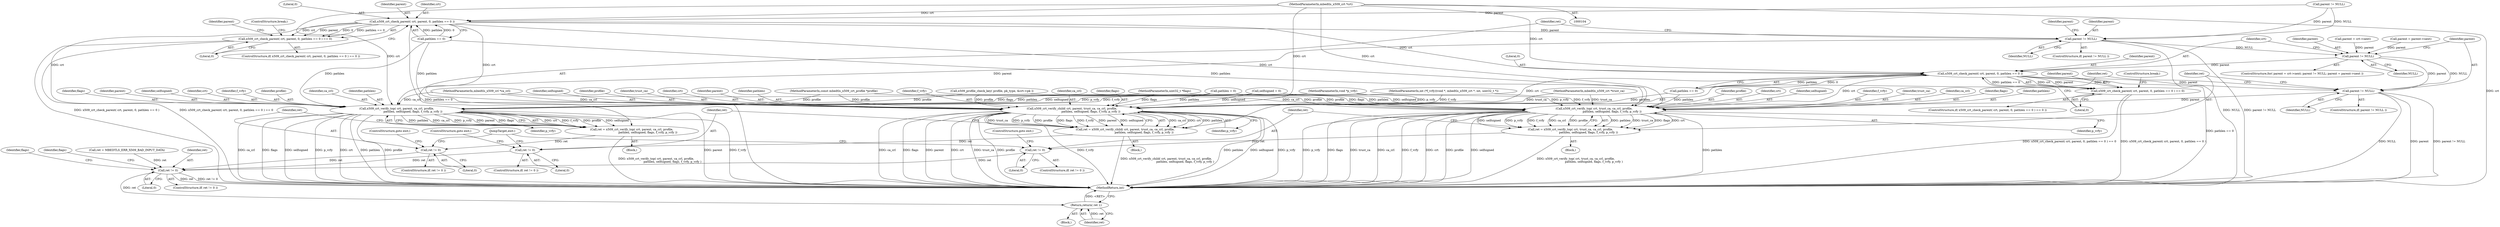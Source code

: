 digraph "0_mbedtls_d15795acd5074e0b44e71f7ede8bdfe1b48591fc@pointer" {
"1000105" [label="(MethodParameterIn,mbedtls_x509_crt *crt)"];
"1000365" [label="(Call,x509_crt_check_parent( crt, parent, 0, pathlen == 0 ))"];
"1000364" [label="(Call,x509_crt_check_parent( crt, parent, 0, pathlen == 0 ) == 0)"];
"1000375" [label="(Call,parent != NULL)"];
"1000381" [label="(Call,x509_crt_verify_top( crt, parent, ca_crl, profile,\n                                    pathlen, selfsigned, flags, f_vrfy, p_vrfy ))"];
"1000379" [label="(Call,ret = x509_crt_verify_top( crt, parent, ca_crl, profile,\n                                    pathlen, selfsigned, flags, f_vrfy, p_vrfy ))"];
"1000392" [label="(Call,ret != 0)"];
"1000467" [label="(Call,ret != 0)"];
"1000478" [label="(Return,return( ret );)"];
"1000404" [label="(Call,parent != NULL)"];
"1000414" [label="(Call,x509_crt_check_parent( crt, parent, 0, pathlen == 0 ))"];
"1000413" [label="(Call,x509_crt_check_parent( crt, parent, 0, pathlen == 0 ) == 0)"];
"1000424" [label="(Call,parent != NULL)"];
"1000430" [label="(Call,x509_crt_verify_child( crt, parent, trust_ca, ca_crl, profile,\n                                          pathlen, selfsigned, flags, f_vrfy, p_vrfy ))"];
"1000428" [label="(Call,ret = x509_crt_verify_child( crt, parent, trust_ca, ca_crl, profile,\n                                          pathlen, selfsigned, flags, f_vrfy, p_vrfy ))"];
"1000442" [label="(Call,ret != 0)"];
"1000450" [label="(Call,x509_crt_verify_top( crt, trust_ca, ca_crl, profile,\n                                        pathlen, selfsigned, flags, f_vrfy, p_vrfy ))"];
"1000448" [label="(Call,ret = x509_crt_verify_top( crt, trust_ca, ca_crl, profile,\n                                        pathlen, selfsigned, flags, f_vrfy, p_vrfy ))"];
"1000461" [label="(Call,ret != 0)"];
"1000483" [label="(Identifier,flags)"];
"1000393" [label="(Identifier,ret)"];
"1000140" [label="(Call,ret = MBEDTLS_ERR_X509_BAD_INPUT_DATA)"];
"1000412" [label="(ControlStructure,if( x509_crt_check_parent( crt, parent, 0, pathlen == 0 ) == 0 ))"];
"1000424" [label="(Call,parent != NULL)"];
"1000478" [label="(Return,return( ret );)"];
"1000415" [label="(Identifier,crt)"];
"1000468" [label="(Identifier,ret)"];
"1000364" [label="(Call,x509_crt_check_parent( crt, parent, 0, pathlen == 0 ) == 0)"];
"1000408" [label="(Identifier,parent)"];
"1000378" [label="(Block,)"];
"1000437" [label="(Identifier,selfsigned)"];
"1000121" [label="(Call,selfsigned = 0)"];
"1000376" [label="(Identifier,parent)"];
"1000413" [label="(Call,x509_crt_check_parent( crt, parent, 0, pathlen == 0 ) == 0)"];
"1000470" [label="(Block,)"];
"1000443" [label="(Identifier,ret)"];
"1000380" [label="(Identifier,ret)"];
"1000105" [label="(MethodParameterIn,mbedtls_x509_crt *crt)"];
"1000106" [label="(MethodParameterIn,mbedtls_x509_crt *trust_ca)"];
"1000363" [label="(ControlStructure,if( x509_crt_check_parent( crt, parent, 0, pathlen == 0 ) == 0 ))"];
"1000463" [label="(Literal,0)"];
"1000368" [label="(Literal,0)"];
"1000384" [label="(Identifier,ca_crl)"];
"1000392" [label="(Call,ret != 0)"];
"1000426" [label="(Identifier,NULL)"];
"1000435" [label="(Identifier,profile)"];
"1000405" [label="(Identifier,parent)"];
"1000447" [label="(Block,)"];
"1000338" [label="(Call,x509_profile_check_key( profile, pk_type, &crt->pk ))"];
"1000489" [label="(MethodReturn,int)"];
"1000433" [label="(Identifier,trust_ca)"];
"1000462" [label="(Identifier,ret)"];
"1000431" [label="(Identifier,crt)"];
"1000365" [label="(Call,x509_crt_check_parent( crt, parent, 0, pathlen == 0 ))"];
"1000422" [label="(ControlStructure,break;)"];
"1000406" [label="(Identifier,NULL)"];
"1000460" [label="(ControlStructure,if( ret != 0 ))"];
"1000414" [label="(Call,x509_crt_check_parent( crt, parent, 0, pathlen == 0 ))"];
"1000358" [label="(Identifier,parent)"];
"1000386" [label="(Identifier,pathlen)"];
"1000465" [label="(JumpTarget,exit:)"];
"1000379" [label="(Call,ret = x509_crt_verify_top( crt, parent, ca_crl, profile,\n                                    pathlen, selfsigned, flags, f_vrfy, p_vrfy ))"];
"1000429" [label="(Identifier,ret)"];
"1000111" [label="(MethodParameterIn,int (*f_vrfy)(void *, mbedtls_x509_crt *, int, uint32_t *))"];
"1000108" [label="(MethodParameterIn,const mbedtls_x509_crt_profile *profile)"];
"1000416" [label="(Identifier,parent)"];
"1000375" [label="(Call,parent != NULL)"];
"1000400" [label="(Identifier,parent)"];
"1000388" [label="(Identifier,flags)"];
"1000428" [label="(Call,ret = x509_crt_verify_child( crt, parent, trust_ca, ca_crl, profile,\n                                          pathlen, selfsigned, flags, f_vrfy, p_vrfy ))"];
"1000383" [label="(Identifier,parent)"];
"1000464" [label="(ControlStructure,goto exit;)"];
"1000469" [label="(Literal,0)"];
"1000387" [label="(Identifier,selfsigned)"];
"1000110" [label="(MethodParameterIn,uint32_t *flags)"];
"1000367" [label="(Identifier,parent)"];
"1000479" [label="(Identifier,ret)"];
"1000432" [label="(Identifier,parent)"];
"1000117" [label="(Call,pathlen = 0)"];
"1000459" [label="(Identifier,p_vrfy)"];
"1000466" [label="(ControlStructure,if( ret != 0 ))"];
"1000390" [label="(Identifier,p_vrfy)"];
"1000399" [label="(Call,parent = crt->next)"];
"1000473" [label="(Identifier,flags)"];
"1000112" [label="(MethodParameterIn,void *p_vrfy)"];
"1000382" [label="(Identifier,crt)"];
"1000451" [label="(Identifier,crt)"];
"1000389" [label="(Identifier,f_vrfy)"];
"1000441" [label="(ControlStructure,if( ret != 0 ))"];
"1000427" [label="(Block,)"];
"1000436" [label="(Identifier,pathlen)"];
"1000456" [label="(Identifier,selfsigned)"];
"1000407" [label="(Call,parent = parent->next)"];
"1000461" [label="(Call,ret != 0)"];
"1000448" [label="(Call,ret = x509_crt_verify_top( crt, trust_ca, ca_crl, profile,\n                                        pathlen, selfsigned, flags, f_vrfy, p_vrfy ))"];
"1000449" [label="(Identifier,ret)"];
"1000458" [label="(Identifier,f_vrfy)"];
"1000395" [label="(ControlStructure,goto exit;)"];
"1000107" [label="(MethodParameterIn,mbedtls_x509_crl *ca_crl)"];
"1000452" [label="(Identifier,trust_ca)"];
"1000381" [label="(Call,x509_crt_verify_top( crt, parent, ca_crl, profile,\n                                    pathlen, selfsigned, flags, f_vrfy, p_vrfy ))"];
"1000453" [label="(Identifier,ca_crl)"];
"1000457" [label="(Identifier,flags)"];
"1000467" [label="(Call,ret != 0)"];
"1000430" [label="(Call,x509_crt_verify_child( crt, parent, trust_ca, ca_crl, profile,\n                                          pathlen, selfsigned, flags, f_vrfy, p_vrfy ))"];
"1000418" [label="(Call,pathlen == 0)"];
"1000354" [label="(Call,parent != NULL)"];
"1000425" [label="(Identifier,parent)"];
"1000439" [label="(Identifier,f_vrfy)"];
"1000442" [label="(Call,ret != 0)"];
"1000404" [label="(Call,parent != NULL)"];
"1000369" [label="(Call,pathlen == 0)"];
"1000366" [label="(Identifier,crt)"];
"1000445" [label="(ControlStructure,goto exit;)"];
"1000394" [label="(Literal,0)"];
"1000450" [label="(Call,x509_crt_verify_top( crt, trust_ca, ca_crl, profile,\n                                        pathlen, selfsigned, flags, f_vrfy, p_vrfy ))"];
"1000444" [label="(Literal,0)"];
"1000434" [label="(Identifier,ca_crl)"];
"1000440" [label="(Identifier,p_vrfy)"];
"1000372" [label="(Literal,0)"];
"1000421" [label="(Literal,0)"];
"1000417" [label="(Literal,0)"];
"1000455" [label="(Identifier,pathlen)"];
"1000398" [label="(ControlStructure,for( parent = crt->next; parent != NULL; parent = parent->next ))"];
"1000454" [label="(Identifier,profile)"];
"1000438" [label="(Identifier,flags)"];
"1000391" [label="(ControlStructure,if( ret != 0 ))"];
"1000423" [label="(ControlStructure,if( parent != NULL ))"];
"1000385" [label="(Identifier,profile)"];
"1000377" [label="(Identifier,NULL)"];
"1000374" [label="(ControlStructure,if( parent != NULL ))"];
"1000373" [label="(ControlStructure,break;)"];
"1000105" -> "1000104"  [label="AST: "];
"1000105" -> "1000489"  [label="DDG: crt"];
"1000105" -> "1000365"  [label="DDG: crt"];
"1000105" -> "1000381"  [label="DDG: crt"];
"1000105" -> "1000414"  [label="DDG: crt"];
"1000105" -> "1000430"  [label="DDG: crt"];
"1000105" -> "1000450"  [label="DDG: crt"];
"1000365" -> "1000364"  [label="AST: "];
"1000365" -> "1000369"  [label="CFG: "];
"1000366" -> "1000365"  [label="AST: "];
"1000367" -> "1000365"  [label="AST: "];
"1000368" -> "1000365"  [label="AST: "];
"1000369" -> "1000365"  [label="AST: "];
"1000372" -> "1000365"  [label="CFG: "];
"1000365" -> "1000489"  [label="DDG: pathlen == 0"];
"1000365" -> "1000364"  [label="DDG: crt"];
"1000365" -> "1000364"  [label="DDG: parent"];
"1000365" -> "1000364"  [label="DDG: 0"];
"1000365" -> "1000364"  [label="DDG: pathlen == 0"];
"1000354" -> "1000365"  [label="DDG: parent"];
"1000369" -> "1000365"  [label="DDG: pathlen"];
"1000369" -> "1000365"  [label="DDG: 0"];
"1000365" -> "1000375"  [label="DDG: parent"];
"1000365" -> "1000381"  [label="DDG: crt"];
"1000365" -> "1000414"  [label="DDG: crt"];
"1000365" -> "1000430"  [label="DDG: crt"];
"1000365" -> "1000450"  [label="DDG: crt"];
"1000364" -> "1000363"  [label="AST: "];
"1000364" -> "1000372"  [label="CFG: "];
"1000372" -> "1000364"  [label="AST: "];
"1000373" -> "1000364"  [label="CFG: "];
"1000358" -> "1000364"  [label="CFG: "];
"1000364" -> "1000489"  [label="DDG: x509_crt_check_parent( crt, parent, 0, pathlen == 0 )"];
"1000364" -> "1000489"  [label="DDG: x509_crt_check_parent( crt, parent, 0, pathlen == 0 ) == 0"];
"1000375" -> "1000374"  [label="AST: "];
"1000375" -> "1000377"  [label="CFG: "];
"1000376" -> "1000375"  [label="AST: "];
"1000377" -> "1000375"  [label="AST: "];
"1000380" -> "1000375"  [label="CFG: "];
"1000400" -> "1000375"  [label="CFG: "];
"1000375" -> "1000489"  [label="DDG: NULL"];
"1000375" -> "1000489"  [label="DDG: parent != NULL"];
"1000354" -> "1000375"  [label="DDG: parent"];
"1000354" -> "1000375"  [label="DDG: NULL"];
"1000375" -> "1000381"  [label="DDG: parent"];
"1000375" -> "1000404"  [label="DDG: NULL"];
"1000381" -> "1000379"  [label="AST: "];
"1000381" -> "1000390"  [label="CFG: "];
"1000382" -> "1000381"  [label="AST: "];
"1000383" -> "1000381"  [label="AST: "];
"1000384" -> "1000381"  [label="AST: "];
"1000385" -> "1000381"  [label="AST: "];
"1000386" -> "1000381"  [label="AST: "];
"1000387" -> "1000381"  [label="AST: "];
"1000388" -> "1000381"  [label="AST: "];
"1000389" -> "1000381"  [label="AST: "];
"1000390" -> "1000381"  [label="AST: "];
"1000379" -> "1000381"  [label="CFG: "];
"1000381" -> "1000489"  [label="DDG: parent"];
"1000381" -> "1000489"  [label="DDG: f_vrfy"];
"1000381" -> "1000489"  [label="DDG: ca_crl"];
"1000381" -> "1000489"  [label="DDG: flags"];
"1000381" -> "1000489"  [label="DDG: selfsigned"];
"1000381" -> "1000489"  [label="DDG: p_vrfy"];
"1000381" -> "1000489"  [label="DDG: crt"];
"1000381" -> "1000489"  [label="DDG: pathlen"];
"1000381" -> "1000489"  [label="DDG: profile"];
"1000381" -> "1000379"  [label="DDG: crt"];
"1000381" -> "1000379"  [label="DDG: f_vrfy"];
"1000381" -> "1000379"  [label="DDG: profile"];
"1000381" -> "1000379"  [label="DDG: selfsigned"];
"1000381" -> "1000379"  [label="DDG: pathlen"];
"1000381" -> "1000379"  [label="DDG: ca_crl"];
"1000381" -> "1000379"  [label="DDG: p_vrfy"];
"1000381" -> "1000379"  [label="DDG: parent"];
"1000381" -> "1000379"  [label="DDG: flags"];
"1000107" -> "1000381"  [label="DDG: ca_crl"];
"1000338" -> "1000381"  [label="DDG: profile"];
"1000108" -> "1000381"  [label="DDG: profile"];
"1000369" -> "1000381"  [label="DDG: pathlen"];
"1000117" -> "1000381"  [label="DDG: pathlen"];
"1000121" -> "1000381"  [label="DDG: selfsigned"];
"1000110" -> "1000381"  [label="DDG: flags"];
"1000111" -> "1000381"  [label="DDG: f_vrfy"];
"1000112" -> "1000381"  [label="DDG: p_vrfy"];
"1000379" -> "1000378"  [label="AST: "];
"1000380" -> "1000379"  [label="AST: "];
"1000393" -> "1000379"  [label="CFG: "];
"1000379" -> "1000489"  [label="DDG: x509_crt_verify_top( crt, parent, ca_crl, profile,\n                                    pathlen, selfsigned, flags, f_vrfy, p_vrfy )"];
"1000379" -> "1000392"  [label="DDG: ret"];
"1000392" -> "1000391"  [label="AST: "];
"1000392" -> "1000394"  [label="CFG: "];
"1000393" -> "1000392"  [label="AST: "];
"1000394" -> "1000392"  [label="AST: "];
"1000395" -> "1000392"  [label="CFG: "];
"1000465" -> "1000392"  [label="CFG: "];
"1000392" -> "1000467"  [label="DDG: ret"];
"1000467" -> "1000466"  [label="AST: "];
"1000467" -> "1000469"  [label="CFG: "];
"1000468" -> "1000467"  [label="AST: "];
"1000469" -> "1000467"  [label="AST: "];
"1000473" -> "1000467"  [label="CFG: "];
"1000483" -> "1000467"  [label="CFG: "];
"1000467" -> "1000489"  [label="DDG: ret"];
"1000467" -> "1000489"  [label="DDG: ret != 0"];
"1000442" -> "1000467"  [label="DDG: ret"];
"1000140" -> "1000467"  [label="DDG: ret"];
"1000461" -> "1000467"  [label="DDG: ret"];
"1000467" -> "1000478"  [label="DDG: ret"];
"1000478" -> "1000470"  [label="AST: "];
"1000478" -> "1000479"  [label="CFG: "];
"1000479" -> "1000478"  [label="AST: "];
"1000489" -> "1000478"  [label="CFG: "];
"1000478" -> "1000489"  [label="DDG: <RET>"];
"1000479" -> "1000478"  [label="DDG: ret"];
"1000404" -> "1000398"  [label="AST: "];
"1000404" -> "1000406"  [label="CFG: "];
"1000405" -> "1000404"  [label="AST: "];
"1000406" -> "1000404"  [label="AST: "];
"1000415" -> "1000404"  [label="CFG: "];
"1000425" -> "1000404"  [label="CFG: "];
"1000407" -> "1000404"  [label="DDG: parent"];
"1000399" -> "1000404"  [label="DDG: parent"];
"1000404" -> "1000414"  [label="DDG: parent"];
"1000404" -> "1000424"  [label="DDG: parent"];
"1000404" -> "1000424"  [label="DDG: NULL"];
"1000414" -> "1000413"  [label="AST: "];
"1000414" -> "1000418"  [label="CFG: "];
"1000415" -> "1000414"  [label="AST: "];
"1000416" -> "1000414"  [label="AST: "];
"1000417" -> "1000414"  [label="AST: "];
"1000418" -> "1000414"  [label="AST: "];
"1000421" -> "1000414"  [label="CFG: "];
"1000414" -> "1000489"  [label="DDG: pathlen == 0"];
"1000414" -> "1000413"  [label="DDG: crt"];
"1000414" -> "1000413"  [label="DDG: parent"];
"1000414" -> "1000413"  [label="DDG: 0"];
"1000414" -> "1000413"  [label="DDG: pathlen == 0"];
"1000418" -> "1000414"  [label="DDG: pathlen"];
"1000418" -> "1000414"  [label="DDG: 0"];
"1000414" -> "1000424"  [label="DDG: parent"];
"1000414" -> "1000430"  [label="DDG: crt"];
"1000414" -> "1000450"  [label="DDG: crt"];
"1000413" -> "1000412"  [label="AST: "];
"1000413" -> "1000421"  [label="CFG: "];
"1000421" -> "1000413"  [label="AST: "];
"1000422" -> "1000413"  [label="CFG: "];
"1000408" -> "1000413"  [label="CFG: "];
"1000413" -> "1000489"  [label="DDG: x509_crt_check_parent( crt, parent, 0, pathlen == 0 )"];
"1000413" -> "1000489"  [label="DDG: x509_crt_check_parent( crt, parent, 0, pathlen == 0 ) == 0"];
"1000424" -> "1000423"  [label="AST: "];
"1000424" -> "1000426"  [label="CFG: "];
"1000425" -> "1000424"  [label="AST: "];
"1000426" -> "1000424"  [label="AST: "];
"1000429" -> "1000424"  [label="CFG: "];
"1000449" -> "1000424"  [label="CFG: "];
"1000424" -> "1000489"  [label="DDG: NULL"];
"1000424" -> "1000489"  [label="DDG: parent"];
"1000424" -> "1000489"  [label="DDG: parent != NULL"];
"1000424" -> "1000430"  [label="DDG: parent"];
"1000430" -> "1000428"  [label="AST: "];
"1000430" -> "1000440"  [label="CFG: "];
"1000431" -> "1000430"  [label="AST: "];
"1000432" -> "1000430"  [label="AST: "];
"1000433" -> "1000430"  [label="AST: "];
"1000434" -> "1000430"  [label="AST: "];
"1000435" -> "1000430"  [label="AST: "];
"1000436" -> "1000430"  [label="AST: "];
"1000437" -> "1000430"  [label="AST: "];
"1000438" -> "1000430"  [label="AST: "];
"1000439" -> "1000430"  [label="AST: "];
"1000440" -> "1000430"  [label="AST: "];
"1000428" -> "1000430"  [label="CFG: "];
"1000430" -> "1000489"  [label="DDG: pathlen"];
"1000430" -> "1000489"  [label="DDG: selfsigned"];
"1000430" -> "1000489"  [label="DDG: p_vrfy"];
"1000430" -> "1000489"  [label="DDG: ca_crl"];
"1000430" -> "1000489"  [label="DDG: flags"];
"1000430" -> "1000489"  [label="DDG: parent"];
"1000430" -> "1000489"  [label="DDG: crt"];
"1000430" -> "1000489"  [label="DDG: trust_ca"];
"1000430" -> "1000489"  [label="DDG: profile"];
"1000430" -> "1000489"  [label="DDG: f_vrfy"];
"1000430" -> "1000428"  [label="DDG: ca_crl"];
"1000430" -> "1000428"  [label="DDG: crt"];
"1000430" -> "1000428"  [label="DDG: pathlen"];
"1000430" -> "1000428"  [label="DDG: trust_ca"];
"1000430" -> "1000428"  [label="DDG: p_vrfy"];
"1000430" -> "1000428"  [label="DDG: profile"];
"1000430" -> "1000428"  [label="DDG: flags"];
"1000430" -> "1000428"  [label="DDG: f_vrfy"];
"1000430" -> "1000428"  [label="DDG: parent"];
"1000430" -> "1000428"  [label="DDG: selfsigned"];
"1000106" -> "1000430"  [label="DDG: trust_ca"];
"1000107" -> "1000430"  [label="DDG: ca_crl"];
"1000338" -> "1000430"  [label="DDG: profile"];
"1000108" -> "1000430"  [label="DDG: profile"];
"1000369" -> "1000430"  [label="DDG: pathlen"];
"1000117" -> "1000430"  [label="DDG: pathlen"];
"1000418" -> "1000430"  [label="DDG: pathlen"];
"1000121" -> "1000430"  [label="DDG: selfsigned"];
"1000110" -> "1000430"  [label="DDG: flags"];
"1000111" -> "1000430"  [label="DDG: f_vrfy"];
"1000112" -> "1000430"  [label="DDG: p_vrfy"];
"1000428" -> "1000427"  [label="AST: "];
"1000429" -> "1000428"  [label="AST: "];
"1000443" -> "1000428"  [label="CFG: "];
"1000428" -> "1000489"  [label="DDG: x509_crt_verify_child( crt, parent, trust_ca, ca_crl, profile,\n                                          pathlen, selfsigned, flags, f_vrfy, p_vrfy )"];
"1000428" -> "1000442"  [label="DDG: ret"];
"1000442" -> "1000441"  [label="AST: "];
"1000442" -> "1000444"  [label="CFG: "];
"1000443" -> "1000442"  [label="AST: "];
"1000444" -> "1000442"  [label="AST: "];
"1000445" -> "1000442"  [label="CFG: "];
"1000465" -> "1000442"  [label="CFG: "];
"1000450" -> "1000448"  [label="AST: "];
"1000450" -> "1000459"  [label="CFG: "];
"1000451" -> "1000450"  [label="AST: "];
"1000452" -> "1000450"  [label="AST: "];
"1000453" -> "1000450"  [label="AST: "];
"1000454" -> "1000450"  [label="AST: "];
"1000455" -> "1000450"  [label="AST: "];
"1000456" -> "1000450"  [label="AST: "];
"1000457" -> "1000450"  [label="AST: "];
"1000458" -> "1000450"  [label="AST: "];
"1000459" -> "1000450"  [label="AST: "];
"1000448" -> "1000450"  [label="CFG: "];
"1000450" -> "1000489"  [label="DDG: pathlen"];
"1000450" -> "1000489"  [label="DDG: p_vrfy"];
"1000450" -> "1000489"  [label="DDG: flags"];
"1000450" -> "1000489"  [label="DDG: trust_ca"];
"1000450" -> "1000489"  [label="DDG: ca_crl"];
"1000450" -> "1000489"  [label="DDG: f_vrfy"];
"1000450" -> "1000489"  [label="DDG: crt"];
"1000450" -> "1000489"  [label="DDG: profile"];
"1000450" -> "1000489"  [label="DDG: selfsigned"];
"1000450" -> "1000448"  [label="DDG: pathlen"];
"1000450" -> "1000448"  [label="DDG: trust_ca"];
"1000450" -> "1000448"  [label="DDG: flags"];
"1000450" -> "1000448"  [label="DDG: crt"];
"1000450" -> "1000448"  [label="DDG: selfsigned"];
"1000450" -> "1000448"  [label="DDG: p_vrfy"];
"1000450" -> "1000448"  [label="DDG: f_vrfy"];
"1000450" -> "1000448"  [label="DDG: ca_crl"];
"1000450" -> "1000448"  [label="DDG: profile"];
"1000106" -> "1000450"  [label="DDG: trust_ca"];
"1000107" -> "1000450"  [label="DDG: ca_crl"];
"1000338" -> "1000450"  [label="DDG: profile"];
"1000108" -> "1000450"  [label="DDG: profile"];
"1000369" -> "1000450"  [label="DDG: pathlen"];
"1000117" -> "1000450"  [label="DDG: pathlen"];
"1000418" -> "1000450"  [label="DDG: pathlen"];
"1000121" -> "1000450"  [label="DDG: selfsigned"];
"1000110" -> "1000450"  [label="DDG: flags"];
"1000111" -> "1000450"  [label="DDG: f_vrfy"];
"1000112" -> "1000450"  [label="DDG: p_vrfy"];
"1000448" -> "1000447"  [label="AST: "];
"1000449" -> "1000448"  [label="AST: "];
"1000462" -> "1000448"  [label="CFG: "];
"1000448" -> "1000489"  [label="DDG: x509_crt_verify_top( crt, trust_ca, ca_crl, profile,\n                                        pathlen, selfsigned, flags, f_vrfy, p_vrfy )"];
"1000448" -> "1000461"  [label="DDG: ret"];
"1000461" -> "1000460"  [label="AST: "];
"1000461" -> "1000463"  [label="CFG: "];
"1000462" -> "1000461"  [label="AST: "];
"1000463" -> "1000461"  [label="AST: "];
"1000464" -> "1000461"  [label="CFG: "];
"1000465" -> "1000461"  [label="CFG: "];
}
